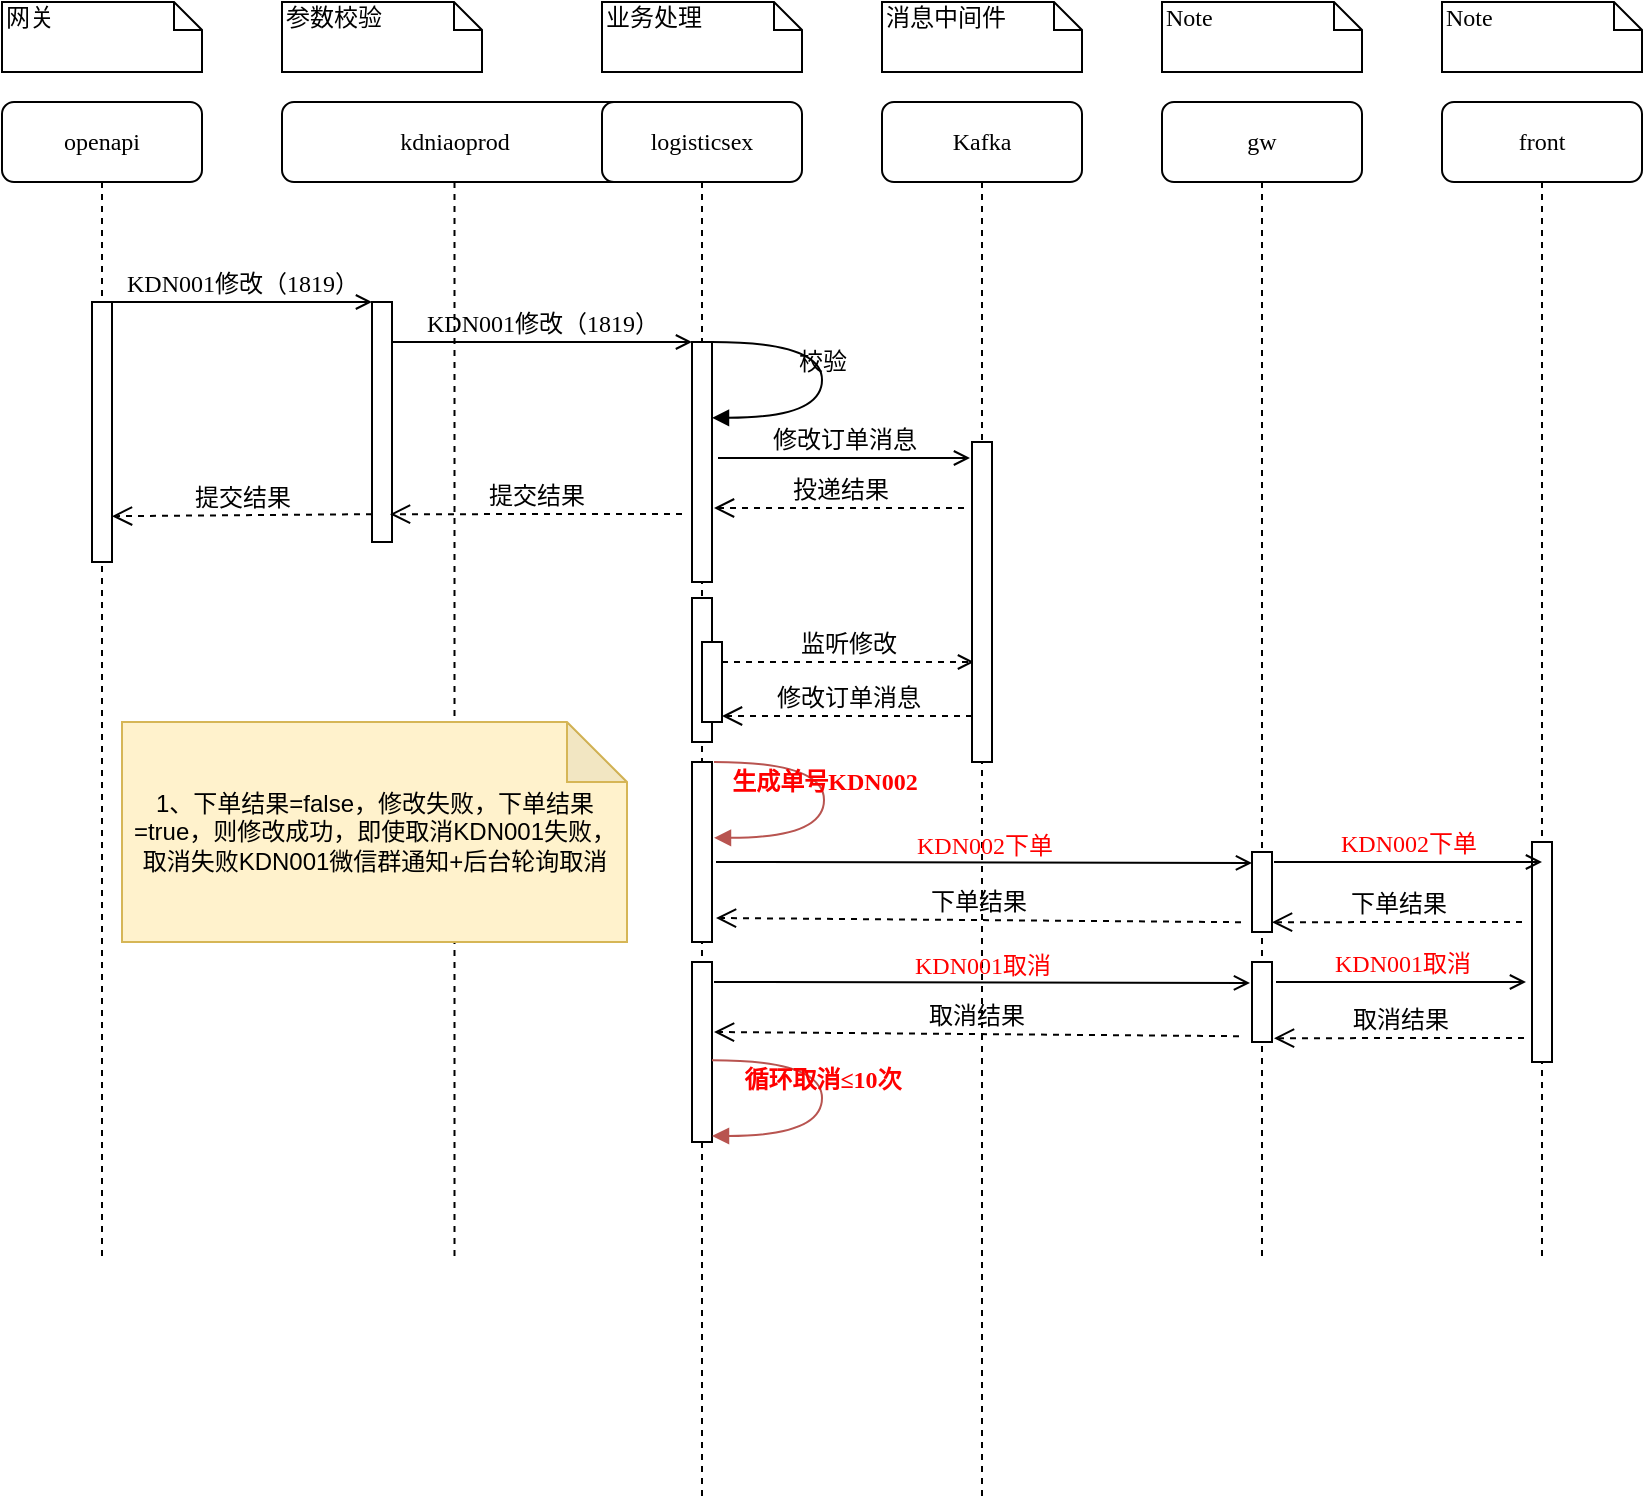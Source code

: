 <mxfile version="20.3.6" type="github">
  <diagram name="Page-1" id="13e1069c-82ec-6db2-03f1-153e76fe0fe0">
    <mxGraphModel dx="1422" dy="794" grid="1" gridSize="10" guides="1" tooltips="1" connect="1" arrows="1" fold="1" page="1" pageScale="1" pageWidth="850" pageHeight="1500" background="none" math="0" shadow="0">
      <root>
        <mxCell id="0" />
        <mxCell id="1" parent="0" />
        <mxCell id="7baba1c4bc27f4b0-2" value="kdniaoprod" style="shape=umlLifeline;perimeter=lifelinePerimeter;whiteSpace=wrap;html=1;container=1;collapsible=0;recursiveResize=0;outlineConnect=0;rounded=1;shadow=0;comic=0;labelBackgroundColor=none;strokeWidth=1;fontFamily=Verdana;fontSize=12;align=center;" parent="1" vertex="1">
          <mxGeometry x="240" y="80" width="172.5" height="580" as="geometry" />
        </mxCell>
        <mxCell id="7baba1c4bc27f4b0-10" value="" style="html=1;points=[];perimeter=orthogonalPerimeter;rounded=0;shadow=0;comic=0;labelBackgroundColor=none;strokeWidth=1;fontFamily=Verdana;fontSize=12;align=center;" parent="7baba1c4bc27f4b0-2" vertex="1">
          <mxGeometry x="45" y="100" width="10" height="120" as="geometry" />
        </mxCell>
        <mxCell id="rxbN5MNjVXDGj4OOCgE7-4" value="提交结果" style="html=1;verticalAlign=bottom;endArrow=open;dashed=1;endSize=8;labelBackgroundColor=none;fontFamily=Verdana;fontSize=12;entryX=0.9;entryY=0.283;entryDx=0;entryDy=0;entryPerimeter=0;exitX=0;exitY=0.283;exitDx=0;exitDy=0;exitPerimeter=0;" edge="1" parent="7baba1c4bc27f4b0-2">
          <mxGeometry relative="1" as="geometry">
            <mxPoint x="-85" y="207.09" as="targetPoint" />
            <mxPoint x="45" y="206.09" as="sourcePoint" />
          </mxGeometry>
        </mxCell>
        <mxCell id="rxbN5MNjVXDGj4OOCgE7-19" value="1、下单结果=false，修改失败，下单结果=true，则修改成功，即使取消KDN001失败，取消失败KDN001微信群通知+后台轮询取消" style="shape=note;whiteSpace=wrap;html=1;backgroundOutline=1;darkOpacity=0.05;fillColor=#fff2cc;strokeColor=#d6b656;" vertex="1" parent="7baba1c4bc27f4b0-2">
          <mxGeometry x="-80" y="310" width="252.5" height="110" as="geometry" />
        </mxCell>
        <mxCell id="7baba1c4bc27f4b0-3" value="logisticsex" style="shape=umlLifeline;perimeter=lifelinePerimeter;whiteSpace=wrap;html=1;container=1;collapsible=0;recursiveResize=0;outlineConnect=0;rounded=1;shadow=0;comic=0;labelBackgroundColor=none;strokeWidth=1;fontFamily=Verdana;fontSize=12;align=center;" parent="1" vertex="1">
          <mxGeometry x="400" y="80" width="100" height="700" as="geometry" />
        </mxCell>
        <mxCell id="7baba1c4bc27f4b0-13" value="" style="html=1;points=[];perimeter=orthogonalPerimeter;rounded=0;shadow=0;comic=0;labelBackgroundColor=none;strokeWidth=1;fontFamily=Verdana;fontSize=12;align=center;" parent="7baba1c4bc27f4b0-3" vertex="1">
          <mxGeometry x="45" y="120" width="10" height="120" as="geometry" />
        </mxCell>
        <mxCell id="rxbN5MNjVXDGj4OOCgE7-2" value="校验" style="html=1;verticalAlign=bottom;endArrow=block;labelBackgroundColor=none;fontFamily=Verdana;fontSize=12;elbow=vertical;edgeStyle=orthogonalEdgeStyle;curved=1;entryX=1;entryY=0.316;entryPerimeter=0;exitX=1.038;exitY=0.345;exitPerimeter=0;entryDx=0;entryDy=0;" edge="1" parent="7baba1c4bc27f4b0-3" target="7baba1c4bc27f4b0-13">
          <mxGeometry relative="1" as="geometry">
            <mxPoint x="55.0" y="120.0" as="sourcePoint" />
            <mxPoint x="59.62" y="157.92" as="targetPoint" />
            <Array as="points">
              <mxPoint x="110" y="120" />
              <mxPoint x="110" y="158" />
            </Array>
          </mxGeometry>
        </mxCell>
        <mxCell id="rxbN5MNjVXDGj4OOCgE7-16" value="&lt;b&gt;&lt;font color=&quot;#ff0000&quot;&gt;生成单号KDN002&lt;/font&gt;&lt;/b&gt;" style="html=1;verticalAlign=bottom;endArrow=block;labelBackgroundColor=none;fontFamily=Verdana;fontSize=12;elbow=vertical;edgeStyle=orthogonalEdgeStyle;curved=1;entryX=1;entryY=0.316;entryPerimeter=0;exitX=1.038;exitY=0.345;exitPerimeter=0;entryDx=0;entryDy=0;fillColor=#f8cecc;strokeColor=#B85450;" edge="1" parent="7baba1c4bc27f4b0-3">
          <mxGeometry relative="1" as="geometry">
            <mxPoint x="56" y="330.0" as="sourcePoint" />
            <mxPoint x="56" y="367.92" as="targetPoint" />
            <Array as="points">
              <mxPoint x="111" y="330" />
              <mxPoint x="111" y="368" />
            </Array>
          </mxGeometry>
        </mxCell>
        <mxCell id="rxbN5MNjVXDGj4OOCgE7-22" value="" style="html=1;points=[];perimeter=orthogonalPerimeter;rounded=0;shadow=0;comic=0;labelBackgroundColor=none;strokeWidth=1;fontFamily=Verdana;fontSize=12;align=center;" vertex="1" parent="7baba1c4bc27f4b0-3">
          <mxGeometry x="45" y="430" width="10" height="90" as="geometry" />
        </mxCell>
        <mxCell id="rxbN5MNjVXDGj4OOCgE7-25" value="&lt;font color=&quot;#ff0000&quot;&gt;&lt;b&gt;循环取消≤10次&lt;/b&gt;&lt;/font&gt;" style="html=1;verticalAlign=bottom;endArrow=block;labelBackgroundColor=none;fontFamily=Verdana;fontSize=12;elbow=vertical;edgeStyle=orthogonalEdgeStyle;curved=1;entryX=1;entryY=0.316;entryPerimeter=0;exitX=1.038;exitY=0.345;exitPerimeter=0;entryDx=0;entryDy=0;fillColor=#f8cecc;strokeColor=#B85450;" edge="1" parent="7baba1c4bc27f4b0-3">
          <mxGeometry relative="1" as="geometry">
            <mxPoint x="55" y="479.08" as="sourcePoint" />
            <mxPoint x="55" y="517.0" as="targetPoint" />
            <Array as="points">
              <mxPoint x="110" y="479.08" />
              <mxPoint x="110" y="517.08" />
            </Array>
          </mxGeometry>
        </mxCell>
        <mxCell id="7baba1c4bc27f4b0-4" value="Kafka" style="shape=umlLifeline;perimeter=lifelinePerimeter;whiteSpace=wrap;html=1;container=1;collapsible=0;recursiveResize=0;outlineConnect=0;rounded=1;shadow=0;comic=0;labelBackgroundColor=none;strokeWidth=1;fontFamily=Verdana;fontSize=12;align=center;" parent="1" vertex="1">
          <mxGeometry x="540" y="80" width="100" height="700" as="geometry" />
        </mxCell>
        <mxCell id="rxbN5MNjVXDGj4OOCgE7-8" value="修改订单消息" style="html=1;verticalAlign=bottom;endArrow=open;labelBackgroundColor=none;fontFamily=Verdana;fontSize=12;edgeStyle=elbowEdgeStyle;elbow=vertical;endFill=0;entryX=0.1;entryY=0.211;entryDx=0;entryDy=0;entryPerimeter=0;" edge="1" parent="7baba1c4bc27f4b0-4">
          <mxGeometry relative="1" as="geometry">
            <mxPoint x="-82" y="178" as="sourcePoint" />
            <mxPoint x="44" y="177.98" as="targetPoint" />
          </mxGeometry>
        </mxCell>
        <mxCell id="rxbN5MNjVXDGj4OOCgE7-9" value="投递结果" style="html=1;verticalAlign=bottom;endArrow=open;dashed=1;endSize=8;labelBackgroundColor=none;fontFamily=Verdana;fontSize=12;" edge="1" parent="7baba1c4bc27f4b0-4">
          <mxGeometry relative="1" as="geometry">
            <mxPoint x="-84" y="203" as="targetPoint" />
            <mxPoint x="41" y="203" as="sourcePoint" />
          </mxGeometry>
        </mxCell>
        <mxCell id="rxbN5MNjVXDGj4OOCgE7-10" value="监听修改" style="html=1;verticalAlign=bottom;endArrow=open;labelBackgroundColor=none;fontFamily=Verdana;fontSize=12;edgeStyle=elbowEdgeStyle;elbow=vertical;endFill=0;entryX=0.1;entryY=0.211;entryDx=0;entryDy=0;entryPerimeter=0;dashed=1;" edge="1" parent="7baba1c4bc27f4b0-4">
          <mxGeometry relative="1" as="geometry">
            <mxPoint x="-80" y="280.02" as="sourcePoint" />
            <mxPoint x="46" y="280" as="targetPoint" />
          </mxGeometry>
        </mxCell>
        <mxCell id="rxbN5MNjVXDGj4OOCgE7-11" value="修改订单消息" style="html=1;verticalAlign=bottom;endArrow=open;dashed=1;endSize=8;labelBackgroundColor=none;fontFamily=Verdana;fontSize=12;" edge="1" parent="7baba1c4bc27f4b0-4">
          <mxGeometry relative="1" as="geometry">
            <mxPoint x="-80" y="307" as="targetPoint" />
            <mxPoint x="45" y="307" as="sourcePoint" />
          </mxGeometry>
        </mxCell>
        <mxCell id="rxbN5MNjVXDGj4OOCgE7-15" value="下单结果" style="html=1;verticalAlign=bottom;endArrow=open;dashed=1;endSize=8;labelBackgroundColor=none;fontFamily=Verdana;fontSize=12;entryX=1.2;entryY=0.846;entryDx=0;entryDy=0;entryPerimeter=0;" edge="1" parent="7baba1c4bc27f4b0-4">
          <mxGeometry relative="1" as="geometry">
            <mxPoint x="-83" y="407.988" as="targetPoint" />
            <mxPoint x="179.5" y="410.09" as="sourcePoint" />
          </mxGeometry>
        </mxCell>
        <mxCell id="rxbN5MNjVXDGj4OOCgE7-23" value="&lt;font color=&quot;#ff0000&quot;&gt;KDN001取消&lt;/font&gt;" style="html=1;verticalAlign=bottom;endArrow=open;labelBackgroundColor=none;fontFamily=Verdana;fontSize=12;edgeStyle=elbowEdgeStyle;elbow=vertical;endFill=0;entryX=0;entryY=0.3;entryDx=0;entryDy=0;entryPerimeter=0;" edge="1" parent="7baba1c4bc27f4b0-4">
          <mxGeometry relative="1" as="geometry">
            <mxPoint x="-84" y="440" as="sourcePoint" />
            <mxPoint x="184" y="441" as="targetPoint" />
          </mxGeometry>
        </mxCell>
        <mxCell id="7baba1c4bc27f4b0-5" value="gw" style="shape=umlLifeline;perimeter=lifelinePerimeter;whiteSpace=wrap;html=1;container=1;collapsible=0;recursiveResize=0;outlineConnect=0;rounded=1;shadow=0;comic=0;labelBackgroundColor=none;strokeWidth=1;fontFamily=Verdana;fontSize=12;align=center;" parent="1" vertex="1">
          <mxGeometry x="680" y="80" width="100" height="580" as="geometry" />
        </mxCell>
        <mxCell id="rxbN5MNjVXDGj4OOCgE7-17" value="" style="html=1;points=[];perimeter=orthogonalPerimeter;rounded=0;shadow=0;comic=0;labelBackgroundColor=none;strokeWidth=1;fontFamily=Verdana;fontSize=12;align=center;" vertex="1" parent="7baba1c4bc27f4b0-5">
          <mxGeometry x="45" y="430" width="10" height="40" as="geometry" />
        </mxCell>
        <mxCell id="7baba1c4bc27f4b0-6" value="front" style="shape=umlLifeline;perimeter=lifelinePerimeter;whiteSpace=wrap;html=1;container=1;collapsible=0;recursiveResize=0;outlineConnect=0;rounded=1;shadow=0;comic=0;labelBackgroundColor=none;strokeWidth=1;fontFamily=Verdana;fontSize=12;align=center;" parent="1" vertex="1">
          <mxGeometry x="820" y="80" width="100" height="580" as="geometry" />
        </mxCell>
        <mxCell id="rxbN5MNjVXDGj4OOCgE7-26" value="" style="html=1;points=[];perimeter=orthogonalPerimeter;rounded=0;shadow=0;comic=0;labelBackgroundColor=none;strokeWidth=1;fontFamily=Verdana;fontSize=12;align=center;" vertex="1" parent="7baba1c4bc27f4b0-6">
          <mxGeometry x="45" y="370" width="10" height="110" as="geometry" />
        </mxCell>
        <mxCell id="rxbN5MNjVXDGj4OOCgE7-28" value="下单结果" style="html=1;verticalAlign=bottom;endArrow=open;dashed=1;endSize=8;labelBackgroundColor=none;fontFamily=Verdana;fontSize=12;entryX=0.9;entryY=0.283;entryDx=0;entryDy=0;entryPerimeter=0;" edge="1" parent="7baba1c4bc27f4b0-6">
          <mxGeometry relative="1" as="geometry">
            <mxPoint x="-85" y="410.09" as="targetPoint" />
            <mxPoint x="40" y="410" as="sourcePoint" />
          </mxGeometry>
        </mxCell>
        <mxCell id="rxbN5MNjVXDGj4OOCgE7-30" value="&lt;font color=&quot;#ff0000&quot;&gt;KDN001取消&lt;/font&gt;" style="html=1;verticalAlign=bottom;endArrow=open;labelBackgroundColor=none;fontFamily=Verdana;fontSize=12;edgeStyle=elbowEdgeStyle;elbow=vertical;endFill=0;" edge="1" parent="7baba1c4bc27f4b0-6">
          <mxGeometry relative="1" as="geometry">
            <mxPoint x="-83" y="440" as="sourcePoint" />
            <mxPoint x="42" y="440" as="targetPoint" />
          </mxGeometry>
        </mxCell>
        <mxCell id="7baba1c4bc27f4b0-8" value="openapi" style="shape=umlLifeline;perimeter=lifelinePerimeter;whiteSpace=wrap;html=1;container=1;collapsible=0;recursiveResize=0;outlineConnect=0;rounded=1;shadow=0;comic=0;labelBackgroundColor=none;strokeWidth=1;fontFamily=Verdana;fontSize=12;align=center;" parent="1" vertex="1">
          <mxGeometry x="100" y="80" width="100" height="580" as="geometry" />
        </mxCell>
        <mxCell id="7baba1c4bc27f4b0-9" value="" style="html=1;points=[];perimeter=orthogonalPerimeter;rounded=0;shadow=0;comic=0;labelBackgroundColor=none;strokeWidth=1;fontFamily=Verdana;fontSize=12;align=center;" parent="7baba1c4bc27f4b0-8" vertex="1">
          <mxGeometry x="45" y="100" width="10" height="130" as="geometry" />
        </mxCell>
        <mxCell id="7baba1c4bc27f4b0-16" value="" style="html=1;points=[];perimeter=orthogonalPerimeter;rounded=0;shadow=0;comic=0;labelBackgroundColor=none;strokeWidth=1;fontFamily=Verdana;fontSize=12;align=center;" parent="1" vertex="1">
          <mxGeometry x="585" y="250" width="10" height="160" as="geometry" />
        </mxCell>
        <mxCell id="7baba1c4bc27f4b0-19" value="" style="html=1;points=[];perimeter=orthogonalPerimeter;rounded=0;shadow=0;comic=0;labelBackgroundColor=none;strokeWidth=1;fontFamily=Verdana;fontSize=12;align=center;" parent="1" vertex="1">
          <mxGeometry x="725" y="455" width="10" height="40" as="geometry" />
        </mxCell>
        <mxCell id="7baba1c4bc27f4b0-11" value="KDN001修改（1819）" style="html=1;verticalAlign=bottom;endArrow=open;entryX=0;entryY=0;labelBackgroundColor=none;fontFamily=Verdana;fontSize=12;edgeStyle=elbowEdgeStyle;elbow=vertical;endFill=0;" parent="1" source="7baba1c4bc27f4b0-9" target="7baba1c4bc27f4b0-10" edge="1">
          <mxGeometry relative="1" as="geometry">
            <mxPoint x="220" y="190" as="sourcePoint" />
          </mxGeometry>
        </mxCell>
        <mxCell id="7baba1c4bc27f4b0-14" value="KDN001修改（1819）" style="html=1;verticalAlign=bottom;endArrow=open;entryX=0;entryY=0;labelBackgroundColor=none;fontFamily=Verdana;fontSize=12;edgeStyle=elbowEdgeStyle;elbow=vertical;endFill=0;" parent="1" source="7baba1c4bc27f4b0-10" target="7baba1c4bc27f4b0-13" edge="1">
          <mxGeometry relative="1" as="geometry">
            <mxPoint x="370" y="200" as="sourcePoint" />
          </mxGeometry>
        </mxCell>
        <mxCell id="7baba1c4bc27f4b0-40" value="网关" style="shape=note;whiteSpace=wrap;html=1;size=14;verticalAlign=top;align=left;spacingTop=-6;rounded=0;shadow=0;comic=0;labelBackgroundColor=none;strokeWidth=1;fontFamily=Verdana;fontSize=12" parent="1" vertex="1">
          <mxGeometry x="100" y="30" width="100" height="35" as="geometry" />
        </mxCell>
        <mxCell id="7baba1c4bc27f4b0-41" value="参数校验" style="shape=note;whiteSpace=wrap;html=1;size=14;verticalAlign=top;align=left;spacingTop=-6;rounded=0;shadow=0;comic=0;labelBackgroundColor=none;strokeWidth=1;fontFamily=Verdana;fontSize=12" parent="1" vertex="1">
          <mxGeometry x="240" y="30" width="100" height="35" as="geometry" />
        </mxCell>
        <mxCell id="7baba1c4bc27f4b0-42" value="业务处理" style="shape=note;whiteSpace=wrap;html=1;size=14;verticalAlign=top;align=left;spacingTop=-6;rounded=0;shadow=0;comic=0;labelBackgroundColor=none;strokeWidth=1;fontFamily=Verdana;fontSize=12" parent="1" vertex="1">
          <mxGeometry x="400" y="30" width="100" height="35" as="geometry" />
        </mxCell>
        <mxCell id="7baba1c4bc27f4b0-43" value="消息中间件" style="shape=note;whiteSpace=wrap;html=1;size=14;verticalAlign=top;align=left;spacingTop=-6;rounded=0;shadow=0;comic=0;labelBackgroundColor=none;strokeWidth=1;fontFamily=Verdana;fontSize=12" parent="1" vertex="1">
          <mxGeometry x="540" y="30" width="100" height="35" as="geometry" />
        </mxCell>
        <mxCell id="7baba1c4bc27f4b0-44" value="Note" style="shape=note;whiteSpace=wrap;html=1;size=14;verticalAlign=top;align=left;spacingTop=-6;rounded=0;shadow=0;comic=0;labelBackgroundColor=none;strokeWidth=1;fontFamily=Verdana;fontSize=12" parent="1" vertex="1">
          <mxGeometry x="680" y="30" width="100" height="35" as="geometry" />
        </mxCell>
        <mxCell id="7baba1c4bc27f4b0-45" value="Note" style="shape=note;whiteSpace=wrap;html=1;size=14;verticalAlign=top;align=left;spacingTop=-6;rounded=0;shadow=0;comic=0;labelBackgroundColor=none;strokeWidth=1;fontFamily=Verdana;fontSize=12" parent="1" vertex="1">
          <mxGeometry x="820" y="30" width="100" height="35" as="geometry" />
        </mxCell>
        <mxCell id="rxbN5MNjVXDGj4OOCgE7-3" value="提交结果" style="html=1;verticalAlign=bottom;endArrow=open;dashed=1;endSize=8;labelBackgroundColor=none;fontFamily=Verdana;fontSize=12;entryX=0.9;entryY=0.283;entryDx=0;entryDy=0;entryPerimeter=0;" edge="1" parent="1">
          <mxGeometry relative="1" as="geometry">
            <mxPoint x="294" y="286.09" as="targetPoint" />
            <mxPoint x="440" y="286" as="sourcePoint" />
          </mxGeometry>
        </mxCell>
        <mxCell id="rxbN5MNjVXDGj4OOCgE7-6" value="" style="html=1;points=[];perimeter=orthogonalPerimeter;rounded=0;shadow=0;comic=0;labelBackgroundColor=none;strokeWidth=1;fontFamily=Verdana;fontSize=12;align=center;" vertex="1" parent="1">
          <mxGeometry x="445" y="328" width="10" height="72" as="geometry" />
        </mxCell>
        <mxCell id="rxbN5MNjVXDGj4OOCgE7-7" value="" style="html=1;points=[];perimeter=orthogonalPerimeter;rounded=0;shadow=0;comic=0;labelBackgroundColor=none;strokeWidth=1;fontFamily=Verdana;fontSize=12;align=center;" vertex="1" parent="1">
          <mxGeometry x="450" y="350" width="10" height="40" as="geometry" />
        </mxCell>
        <mxCell id="rxbN5MNjVXDGj4OOCgE7-13" value="" style="html=1;points=[];perimeter=orthogonalPerimeter;rounded=0;shadow=0;comic=0;labelBackgroundColor=none;strokeWidth=1;fontFamily=Verdana;fontSize=12;align=center;" vertex="1" parent="1">
          <mxGeometry x="445" y="410" width="10" height="90" as="geometry" />
        </mxCell>
        <mxCell id="rxbN5MNjVXDGj4OOCgE7-12" value="&lt;font color=&quot;#ff0000&quot;&gt;KDN002下单&lt;/font&gt;" style="html=1;verticalAlign=bottom;endArrow=open;labelBackgroundColor=none;fontFamily=Verdana;fontSize=12;edgeStyle=elbowEdgeStyle;elbow=vertical;endFill=0;entryX=0;entryY=0.3;entryDx=0;entryDy=0;entryPerimeter=0;" edge="1" parent="1">
          <mxGeometry relative="1" as="geometry">
            <mxPoint x="457" y="460" as="sourcePoint" />
            <mxPoint x="725" y="461" as="targetPoint" />
          </mxGeometry>
        </mxCell>
        <mxCell id="rxbN5MNjVXDGj4OOCgE7-24" value="取消结果" style="html=1;verticalAlign=bottom;endArrow=open;dashed=1;endSize=8;labelBackgroundColor=none;fontFamily=Verdana;fontSize=12;entryX=1.2;entryY=0.846;entryDx=0;entryDy=0;entryPerimeter=0;" edge="1" parent="1">
          <mxGeometry relative="1" as="geometry">
            <mxPoint x="456" y="544.988" as="targetPoint" />
            <mxPoint x="718.5" y="547.09" as="sourcePoint" />
          </mxGeometry>
        </mxCell>
        <mxCell id="rxbN5MNjVXDGj4OOCgE7-27" value="&lt;font color=&quot;#ff0000&quot;&gt;KDN002下单&lt;/font&gt;" style="html=1;verticalAlign=bottom;endArrow=open;labelBackgroundColor=none;fontFamily=Verdana;fontSize=12;edgeStyle=elbowEdgeStyle;elbow=vertical;endFill=0;" edge="1" parent="1">
          <mxGeometry relative="1" as="geometry">
            <mxPoint x="736" y="460" as="sourcePoint" />
            <mxPoint x="870" y="460" as="targetPoint" />
          </mxGeometry>
        </mxCell>
        <mxCell id="rxbN5MNjVXDGj4OOCgE7-29" value="取消结果" style="html=1;verticalAlign=bottom;endArrow=open;dashed=1;endSize=8;labelBackgroundColor=none;fontFamily=Verdana;fontSize=12;entryX=0.9;entryY=0.283;entryDx=0;entryDy=0;entryPerimeter=0;" edge="1" parent="1">
          <mxGeometry relative="1" as="geometry">
            <mxPoint x="736" y="548.09" as="targetPoint" />
            <mxPoint x="861" y="548" as="sourcePoint" />
          </mxGeometry>
        </mxCell>
      </root>
    </mxGraphModel>
  </diagram>
</mxfile>
